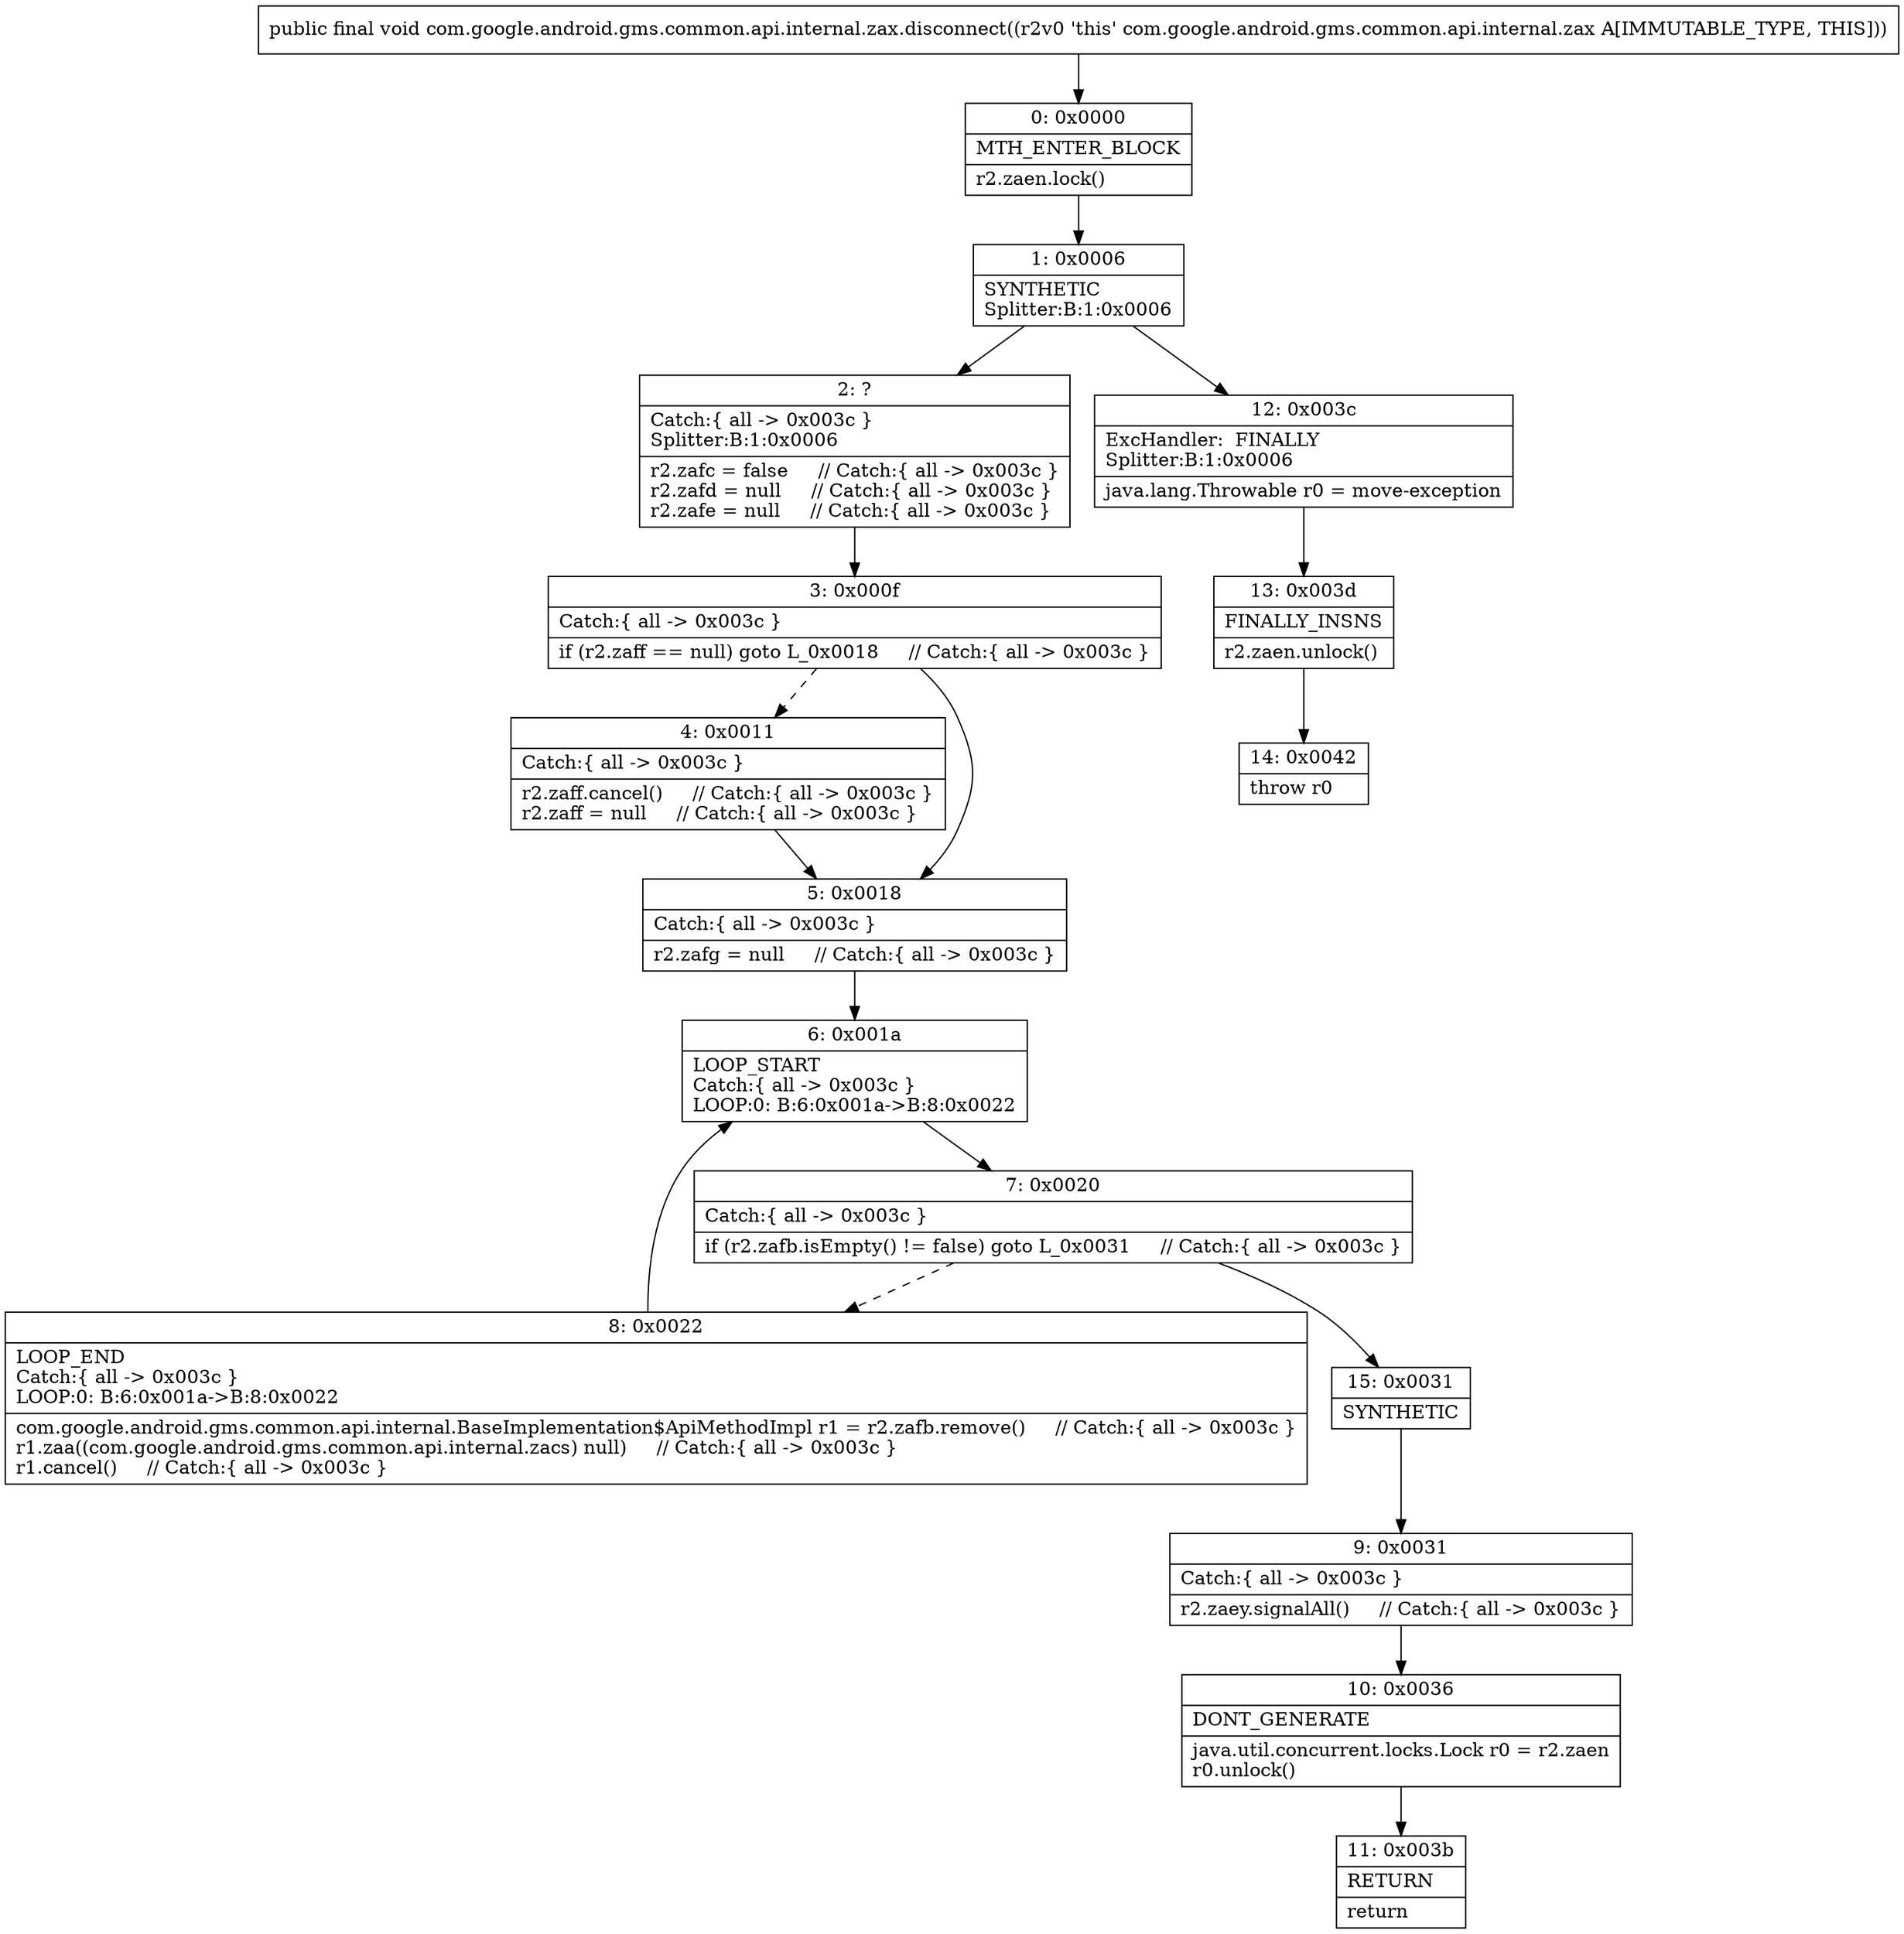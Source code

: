 digraph "CFG forcom.google.android.gms.common.api.internal.zax.disconnect()V" {
Node_0 [shape=record,label="{0\:\ 0x0000|MTH_ENTER_BLOCK\l|r2.zaen.lock()\l}"];
Node_1 [shape=record,label="{1\:\ 0x0006|SYNTHETIC\lSplitter:B:1:0x0006\l}"];
Node_2 [shape=record,label="{2\:\ ?|Catch:\{ all \-\> 0x003c \}\lSplitter:B:1:0x0006\l|r2.zafc = false     \/\/ Catch:\{ all \-\> 0x003c \}\lr2.zafd = null     \/\/ Catch:\{ all \-\> 0x003c \}\lr2.zafe = null     \/\/ Catch:\{ all \-\> 0x003c \}\l}"];
Node_3 [shape=record,label="{3\:\ 0x000f|Catch:\{ all \-\> 0x003c \}\l|if (r2.zaff == null) goto L_0x0018     \/\/ Catch:\{ all \-\> 0x003c \}\l}"];
Node_4 [shape=record,label="{4\:\ 0x0011|Catch:\{ all \-\> 0x003c \}\l|r2.zaff.cancel()     \/\/ Catch:\{ all \-\> 0x003c \}\lr2.zaff = null     \/\/ Catch:\{ all \-\> 0x003c \}\l}"];
Node_5 [shape=record,label="{5\:\ 0x0018|Catch:\{ all \-\> 0x003c \}\l|r2.zafg = null     \/\/ Catch:\{ all \-\> 0x003c \}\l}"];
Node_6 [shape=record,label="{6\:\ 0x001a|LOOP_START\lCatch:\{ all \-\> 0x003c \}\lLOOP:0: B:6:0x001a\-\>B:8:0x0022\l}"];
Node_7 [shape=record,label="{7\:\ 0x0020|Catch:\{ all \-\> 0x003c \}\l|if (r2.zafb.isEmpty() != false) goto L_0x0031     \/\/ Catch:\{ all \-\> 0x003c \}\l}"];
Node_8 [shape=record,label="{8\:\ 0x0022|LOOP_END\lCatch:\{ all \-\> 0x003c \}\lLOOP:0: B:6:0x001a\-\>B:8:0x0022\l|com.google.android.gms.common.api.internal.BaseImplementation$ApiMethodImpl r1 = r2.zafb.remove()     \/\/ Catch:\{ all \-\> 0x003c \}\lr1.zaa((com.google.android.gms.common.api.internal.zacs) null)     \/\/ Catch:\{ all \-\> 0x003c \}\lr1.cancel()     \/\/ Catch:\{ all \-\> 0x003c \}\l}"];
Node_9 [shape=record,label="{9\:\ 0x0031|Catch:\{ all \-\> 0x003c \}\l|r2.zaey.signalAll()     \/\/ Catch:\{ all \-\> 0x003c \}\l}"];
Node_10 [shape=record,label="{10\:\ 0x0036|DONT_GENERATE\l|java.util.concurrent.locks.Lock r0 = r2.zaen\lr0.unlock()\l}"];
Node_11 [shape=record,label="{11\:\ 0x003b|RETURN\l|return\l}"];
Node_12 [shape=record,label="{12\:\ 0x003c|ExcHandler:  FINALLY\lSplitter:B:1:0x0006\l|java.lang.Throwable r0 = move\-exception\l}"];
Node_13 [shape=record,label="{13\:\ 0x003d|FINALLY_INSNS\l|r2.zaen.unlock()\l}"];
Node_14 [shape=record,label="{14\:\ 0x0042|throw r0\l}"];
Node_15 [shape=record,label="{15\:\ 0x0031|SYNTHETIC\l}"];
MethodNode[shape=record,label="{public final void com.google.android.gms.common.api.internal.zax.disconnect((r2v0 'this' com.google.android.gms.common.api.internal.zax A[IMMUTABLE_TYPE, THIS])) }"];
MethodNode -> Node_0;
Node_0 -> Node_1;
Node_1 -> Node_2;
Node_1 -> Node_12;
Node_2 -> Node_3;
Node_3 -> Node_4[style=dashed];
Node_3 -> Node_5;
Node_4 -> Node_5;
Node_5 -> Node_6;
Node_6 -> Node_7;
Node_7 -> Node_8[style=dashed];
Node_7 -> Node_15;
Node_8 -> Node_6;
Node_9 -> Node_10;
Node_10 -> Node_11;
Node_12 -> Node_13;
Node_13 -> Node_14;
Node_15 -> Node_9;
}

